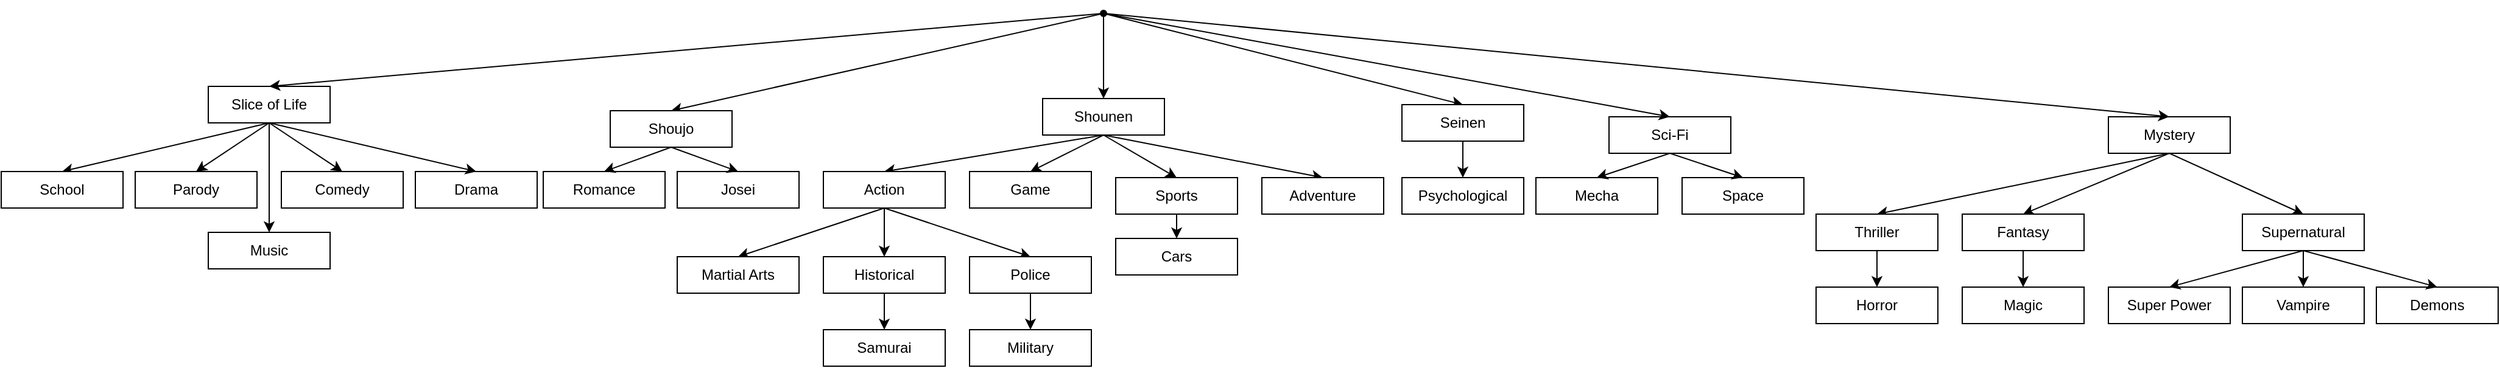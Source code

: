 <mxfile>
    <diagram name="tree" id="T_TveCects20P7zji11H">
        <mxGraphModel dx="3142" dy="1524" grid="1" gridSize="10" guides="1" tooltips="1" connect="1" arrows="1" fold="1" page="1" pageScale="1" pageWidth="850" pageHeight="1100" math="0" shadow="0">
            <root>
                <mxCell id="e2GRMo-Qp5WcUuPlgW_u-0"/>
                <mxCell id="e2GRMo-Qp5WcUuPlgW_u-1" parent="e2GRMo-Qp5WcUuPlgW_u-0"/>
                <mxCell id="e2GRMo-Qp5WcUuPlgW_u-2" value="Parody" style="rounded=0;whiteSpace=wrap;html=1;" vertex="1" parent="e2GRMo-Qp5WcUuPlgW_u-1">
                    <mxGeometry x="-320" y="340" width="100" height="30" as="geometry"/>
                </mxCell>
                <mxCell id="e2GRMo-Qp5WcUuPlgW_u-3" value="Music" style="rounded=0;whiteSpace=wrap;html=1;" vertex="1" parent="e2GRMo-Qp5WcUuPlgW_u-1">
                    <mxGeometry x="-260" y="390" width="100" height="30" as="geometry"/>
                </mxCell>
                <mxCell id="e2GRMo-Qp5WcUuPlgW_u-4" value="Romance" style="rounded=0;whiteSpace=wrap;html=1;" vertex="1" parent="e2GRMo-Qp5WcUuPlgW_u-1">
                    <mxGeometry x="15" y="340" width="100" height="30" as="geometry"/>
                </mxCell>
                <mxCell id="e2GRMo-Qp5WcUuPlgW_u-5" style="edgeStyle=none;html=1;exitX=0.5;exitY=1;exitDx=0;exitDy=0;entryX=0.5;entryY=0;entryDx=0;entryDy=0;" edge="1" parent="e2GRMo-Qp5WcUuPlgW_u-1" source="e2GRMo-Qp5WcUuPlgW_u-8" target="e2GRMo-Qp5WcUuPlgW_u-10">
                    <mxGeometry relative="1" as="geometry"/>
                </mxCell>
                <mxCell id="e2GRMo-Qp5WcUuPlgW_u-6" style="edgeStyle=none;html=1;exitX=0.5;exitY=1;exitDx=0;exitDy=0;entryX=0.5;entryY=0;entryDx=0;entryDy=0;" edge="1" parent="e2GRMo-Qp5WcUuPlgW_u-1" source="e2GRMo-Qp5WcUuPlgW_u-8" target="e2GRMo-Qp5WcUuPlgW_u-28">
                    <mxGeometry relative="1" as="geometry"/>
                </mxCell>
                <mxCell id="e2GRMo-Qp5WcUuPlgW_u-7" style="edgeStyle=none;html=1;exitX=0.5;exitY=1;exitDx=0;exitDy=0;entryX=0.5;entryY=0;entryDx=0;entryDy=0;" edge="1" parent="e2GRMo-Qp5WcUuPlgW_u-1" source="e2GRMo-Qp5WcUuPlgW_u-8" target="e2GRMo-Qp5WcUuPlgW_u-41">
                    <mxGeometry relative="1" as="geometry"/>
                </mxCell>
                <mxCell id="e2GRMo-Qp5WcUuPlgW_u-8" value="Mystery" style="rounded=0;whiteSpace=wrap;html=1;" vertex="1" parent="e2GRMo-Qp5WcUuPlgW_u-1">
                    <mxGeometry x="1300" y="295" width="100" height="30" as="geometry"/>
                </mxCell>
                <mxCell id="e2GRMo-Qp5WcUuPlgW_u-9" style="edgeStyle=none;html=1;exitX=0.5;exitY=1;exitDx=0;exitDy=0;entryX=0.5;entryY=0;entryDx=0;entryDy=0;" edge="1" parent="e2GRMo-Qp5WcUuPlgW_u-1" source="e2GRMo-Qp5WcUuPlgW_u-10" target="e2GRMo-Qp5WcUuPlgW_u-50">
                    <mxGeometry relative="1" as="geometry"/>
                </mxCell>
                <mxCell id="e2GRMo-Qp5WcUuPlgW_u-10" value="Thriller" style="rounded=0;whiteSpace=wrap;html=1;" vertex="1" parent="e2GRMo-Qp5WcUuPlgW_u-1">
                    <mxGeometry x="1060" y="375" width="100" height="30" as="geometry"/>
                </mxCell>
                <mxCell id="e2GRMo-Qp5WcUuPlgW_u-11" value="Space" style="rounded=0;whiteSpace=wrap;html=1;" vertex="1" parent="e2GRMo-Qp5WcUuPlgW_u-1">
                    <mxGeometry x="950" y="345" width="100" height="30" as="geometry"/>
                </mxCell>
                <mxCell id="e2GRMo-Qp5WcUuPlgW_u-12" value="Vampire" style="rounded=0;whiteSpace=wrap;html=1;" vertex="1" parent="e2GRMo-Qp5WcUuPlgW_u-1">
                    <mxGeometry x="1410" y="435" width="100" height="30" as="geometry"/>
                </mxCell>
                <mxCell id="e2GRMo-Qp5WcUuPlgW_u-13" style="edgeStyle=none;html=1;exitX=0.5;exitY=1;exitDx=0;exitDy=0;entryX=0.5;entryY=0;entryDx=0;entryDy=0;" edge="1" parent="e2GRMo-Qp5WcUuPlgW_u-1" source="e2GRMo-Qp5WcUuPlgW_u-14" target="e2GRMo-Qp5WcUuPlgW_u-29">
                    <mxGeometry relative="1" as="geometry"/>
                </mxCell>
                <mxCell id="e2GRMo-Qp5WcUuPlgW_u-14" value="Sports" style="rounded=0;whiteSpace=wrap;html=1;" vertex="1" parent="e2GRMo-Qp5WcUuPlgW_u-1">
                    <mxGeometry x="485" y="345" width="100" height="30" as="geometry"/>
                </mxCell>
                <mxCell id="e2GRMo-Qp5WcUuPlgW_u-15" value="Drama" style="rounded=0;whiteSpace=wrap;html=1;" vertex="1" parent="e2GRMo-Qp5WcUuPlgW_u-1">
                    <mxGeometry x="-90" y="340" width="100" height="30" as="geometry"/>
                </mxCell>
                <mxCell id="e2GRMo-Qp5WcUuPlgW_u-16" value="Game" style="rounded=0;whiteSpace=wrap;html=1;" vertex="1" parent="e2GRMo-Qp5WcUuPlgW_u-1">
                    <mxGeometry x="365" y="340" width="100" height="30" as="geometry"/>
                </mxCell>
                <mxCell id="e2GRMo-Qp5WcUuPlgW_u-17" value="Comedy" style="rounded=0;whiteSpace=wrap;html=1;" vertex="1" parent="e2GRMo-Qp5WcUuPlgW_u-1">
                    <mxGeometry x="-200" y="340" width="100" height="30" as="geometry"/>
                </mxCell>
                <mxCell id="e2GRMo-Qp5WcUuPlgW_u-18" style="edgeStyle=none;html=1;exitX=0.5;exitY=1;exitDx=0;exitDy=0;entryX=0.5;entryY=0;entryDx=0;entryDy=0;" edge="1" parent="e2GRMo-Qp5WcUuPlgW_u-1" source="e2GRMo-Qp5WcUuPlgW_u-23" target="e2GRMo-Qp5WcUuPlgW_u-17">
                    <mxGeometry relative="1" as="geometry"/>
                </mxCell>
                <mxCell id="e2GRMo-Qp5WcUuPlgW_u-19" style="edgeStyle=none;html=1;exitX=0.5;exitY=1;exitDx=0;exitDy=0;entryX=0.5;entryY=0;entryDx=0;entryDy=0;" edge="1" parent="e2GRMo-Qp5WcUuPlgW_u-1" source="e2GRMo-Qp5WcUuPlgW_u-23" target="e2GRMo-Qp5WcUuPlgW_u-2">
                    <mxGeometry relative="1" as="geometry"/>
                </mxCell>
                <mxCell id="e2GRMo-Qp5WcUuPlgW_u-20" style="edgeStyle=none;html=1;exitX=0.5;exitY=1;exitDx=0;exitDy=0;entryX=0.5;entryY=0;entryDx=0;entryDy=0;" edge="1" parent="e2GRMo-Qp5WcUuPlgW_u-1" source="e2GRMo-Qp5WcUuPlgW_u-23" target="e2GRMo-Qp5WcUuPlgW_u-15">
                    <mxGeometry relative="1" as="geometry"/>
                </mxCell>
                <mxCell id="e2GRMo-Qp5WcUuPlgW_u-21" style="edgeStyle=none;html=1;exitX=0.5;exitY=1;exitDx=0;exitDy=0;entryX=0.5;entryY=0;entryDx=0;entryDy=0;" edge="1" parent="e2GRMo-Qp5WcUuPlgW_u-1" source="e2GRMo-Qp5WcUuPlgW_u-23" target="e2GRMo-Qp5WcUuPlgW_u-55">
                    <mxGeometry relative="1" as="geometry"/>
                </mxCell>
                <mxCell id="e2GRMo-Qp5WcUuPlgW_u-22" style="edgeStyle=none;html=1;exitX=0.5;exitY=1;exitDx=0;exitDy=0;entryX=0.5;entryY=0;entryDx=0;entryDy=0;" edge="1" parent="e2GRMo-Qp5WcUuPlgW_u-1" source="e2GRMo-Qp5WcUuPlgW_u-23" target="e2GRMo-Qp5WcUuPlgW_u-3">
                    <mxGeometry relative="1" as="geometry"/>
                </mxCell>
                <mxCell id="e2GRMo-Qp5WcUuPlgW_u-23" value="Slice of Life" style="rounded=0;whiteSpace=wrap;html=1;" vertex="1" parent="e2GRMo-Qp5WcUuPlgW_u-1">
                    <mxGeometry x="-260" y="270" width="100" height="30" as="geometry"/>
                </mxCell>
                <mxCell id="e2GRMo-Qp5WcUuPlgW_u-24" value="Josei" style="rounded=0;whiteSpace=wrap;html=1;" vertex="1" parent="e2GRMo-Qp5WcUuPlgW_u-1">
                    <mxGeometry x="125" y="340" width="100" height="30" as="geometry"/>
                </mxCell>
                <mxCell id="e2GRMo-Qp5WcUuPlgW_u-25" value="Super Power" style="rounded=0;whiteSpace=wrap;html=1;" vertex="1" parent="e2GRMo-Qp5WcUuPlgW_u-1">
                    <mxGeometry x="1300" y="435" width="100" height="30" as="geometry"/>
                </mxCell>
                <mxCell id="e2GRMo-Qp5WcUuPlgW_u-26" value="Magic" style="rounded=0;whiteSpace=wrap;html=1;" vertex="1" parent="e2GRMo-Qp5WcUuPlgW_u-1">
                    <mxGeometry x="1180" y="435" width="100" height="30" as="geometry"/>
                </mxCell>
                <mxCell id="e2GRMo-Qp5WcUuPlgW_u-27" style="edgeStyle=none;html=1;exitX=0.5;exitY=1;exitDx=0;exitDy=0;entryX=0.5;entryY=0;entryDx=0;entryDy=0;" edge="1" parent="e2GRMo-Qp5WcUuPlgW_u-1" source="e2GRMo-Qp5WcUuPlgW_u-28" target="e2GRMo-Qp5WcUuPlgW_u-26">
                    <mxGeometry relative="1" as="geometry"/>
                </mxCell>
                <mxCell id="e2GRMo-Qp5WcUuPlgW_u-28" value="Fantasy" style="rounded=0;whiteSpace=wrap;html=1;" vertex="1" parent="e2GRMo-Qp5WcUuPlgW_u-1">
                    <mxGeometry x="1180" y="375" width="100" height="30" as="geometry"/>
                </mxCell>
                <mxCell id="e2GRMo-Qp5WcUuPlgW_u-29" value="Cars" style="rounded=0;whiteSpace=wrap;html=1;" vertex="1" parent="e2GRMo-Qp5WcUuPlgW_u-1">
                    <mxGeometry x="485" y="395" width="100" height="30" as="geometry"/>
                </mxCell>
                <mxCell id="e2GRMo-Qp5WcUuPlgW_u-30" style="edgeStyle=none;html=1;exitX=0.321;exitY=0.319;exitDx=0;exitDy=0;entryX=0.5;entryY=0;entryDx=0;entryDy=0;exitPerimeter=0;" edge="1" parent="e2GRMo-Qp5WcUuPlgW_u-1" source="e2GRMo-Qp5WcUuPlgW_u-67" target="e2GRMo-Qp5WcUuPlgW_u-33">
                    <mxGeometry relative="1" as="geometry">
                        <mxPoint x="175" y="190" as="sourcePoint"/>
                    </mxGeometry>
                </mxCell>
                <mxCell id="e2GRMo-Qp5WcUuPlgW_u-31" style="edgeStyle=none;html=1;exitX=0.5;exitY=1;exitDx=0;exitDy=0;entryX=0.5;entryY=0;entryDx=0;entryDy=0;" edge="1" parent="e2GRMo-Qp5WcUuPlgW_u-1" source="e2GRMo-Qp5WcUuPlgW_u-33" target="e2GRMo-Qp5WcUuPlgW_u-4">
                    <mxGeometry relative="1" as="geometry"/>
                </mxCell>
                <mxCell id="e2GRMo-Qp5WcUuPlgW_u-32" style="edgeStyle=none;html=1;exitX=0.5;exitY=1;exitDx=0;exitDy=0;entryX=0.5;entryY=0;entryDx=0;entryDy=0;" edge="1" parent="e2GRMo-Qp5WcUuPlgW_u-1" source="e2GRMo-Qp5WcUuPlgW_u-33" target="e2GRMo-Qp5WcUuPlgW_u-24">
                    <mxGeometry relative="1" as="geometry"/>
                </mxCell>
                <mxCell id="e2GRMo-Qp5WcUuPlgW_u-33" value="Shoujo" style="rounded=0;whiteSpace=wrap;html=1;" vertex="1" parent="e2GRMo-Qp5WcUuPlgW_u-1">
                    <mxGeometry x="70" y="290" width="100" height="30" as="geometry"/>
                </mxCell>
                <mxCell id="e2GRMo-Qp5WcUuPlgW_u-34" style="edgeStyle=none;html=1;entryX=0.5;entryY=0;entryDx=0;entryDy=0;" edge="1" parent="e2GRMo-Qp5WcUuPlgW_u-1" source="e2GRMo-Qp5WcUuPlgW_u-67" target="e2GRMo-Qp5WcUuPlgW_u-36">
                    <mxGeometry relative="1" as="geometry">
                        <mxPoint x="175" y="190" as="sourcePoint"/>
                    </mxGeometry>
                </mxCell>
                <mxCell id="e2GRMo-Qp5WcUuPlgW_u-35" style="edgeStyle=none;html=1;" edge="1" parent="e2GRMo-Qp5WcUuPlgW_u-1" source="e2GRMo-Qp5WcUuPlgW_u-36" target="e2GRMo-Qp5WcUuPlgW_u-49">
                    <mxGeometry relative="1" as="geometry"/>
                </mxCell>
                <mxCell id="e2GRMo-Qp5WcUuPlgW_u-36" value="Seinen" style="rounded=0;whiteSpace=wrap;html=1;" vertex="1" parent="e2GRMo-Qp5WcUuPlgW_u-1">
                    <mxGeometry x="720" y="285" width="100" height="30" as="geometry"/>
                </mxCell>
                <mxCell id="e2GRMo-Qp5WcUuPlgW_u-37" value="Demons" style="rounded=0;whiteSpace=wrap;html=1;" vertex="1" parent="e2GRMo-Qp5WcUuPlgW_u-1">
                    <mxGeometry x="1520" y="435" width="100" height="30" as="geometry"/>
                </mxCell>
                <mxCell id="e2GRMo-Qp5WcUuPlgW_u-38" style="edgeStyle=none;html=1;exitX=0.5;exitY=1;exitDx=0;exitDy=0;entryX=0.5;entryY=0;entryDx=0;entryDy=0;" edge="1" parent="e2GRMo-Qp5WcUuPlgW_u-1" source="e2GRMo-Qp5WcUuPlgW_u-41" target="e2GRMo-Qp5WcUuPlgW_u-25">
                    <mxGeometry relative="1" as="geometry"/>
                </mxCell>
                <mxCell id="e2GRMo-Qp5WcUuPlgW_u-39" style="edgeStyle=none;html=1;exitX=0.5;exitY=1;exitDx=0;exitDy=0;entryX=0.5;entryY=0;entryDx=0;entryDy=0;" edge="1" parent="e2GRMo-Qp5WcUuPlgW_u-1" source="e2GRMo-Qp5WcUuPlgW_u-41" target="e2GRMo-Qp5WcUuPlgW_u-37">
                    <mxGeometry relative="1" as="geometry"/>
                </mxCell>
                <mxCell id="e2GRMo-Qp5WcUuPlgW_u-40" style="edgeStyle=none;html=1;exitX=0.5;exitY=1;exitDx=0;exitDy=0;entryX=0.5;entryY=0;entryDx=0;entryDy=0;" edge="1" parent="e2GRMo-Qp5WcUuPlgW_u-1" source="e2GRMo-Qp5WcUuPlgW_u-41" target="e2GRMo-Qp5WcUuPlgW_u-12">
                    <mxGeometry relative="1" as="geometry"/>
                </mxCell>
                <mxCell id="e2GRMo-Qp5WcUuPlgW_u-41" value="Supernatural" style="rounded=0;whiteSpace=wrap;html=1;" vertex="1" parent="e2GRMo-Qp5WcUuPlgW_u-1">
                    <mxGeometry x="1410" y="375" width="100" height="30" as="geometry"/>
                </mxCell>
                <mxCell id="e2GRMo-Qp5WcUuPlgW_u-42" style="edgeStyle=none;html=1;exitX=0.75;exitY=0.414;exitDx=0;exitDy=0;entryX=0.5;entryY=0;entryDx=0;entryDy=0;exitPerimeter=0;" edge="1" parent="e2GRMo-Qp5WcUuPlgW_u-1" source="e2GRMo-Qp5WcUuPlgW_u-67" target="e2GRMo-Qp5WcUuPlgW_u-47">
                    <mxGeometry relative="1" as="geometry">
                        <mxPoint x="175" y="190" as="sourcePoint"/>
                    </mxGeometry>
                </mxCell>
                <mxCell id="e2GRMo-Qp5WcUuPlgW_u-43" style="edgeStyle=none;html=1;exitX=0.5;exitY=1;exitDx=0;exitDy=0;entryX=0.5;entryY=0;entryDx=0;entryDy=0;" edge="1" parent="e2GRMo-Qp5WcUuPlgW_u-1" source="e2GRMo-Qp5WcUuPlgW_u-47" target="e2GRMo-Qp5WcUuPlgW_u-59">
                    <mxGeometry relative="1" as="geometry"/>
                </mxCell>
                <mxCell id="e2GRMo-Qp5WcUuPlgW_u-44" style="edgeStyle=none;html=1;exitX=0.5;exitY=1;exitDx=0;exitDy=0;entryX=0.5;entryY=0;entryDx=0;entryDy=0;" edge="1" parent="e2GRMo-Qp5WcUuPlgW_u-1" source="e2GRMo-Qp5WcUuPlgW_u-47" target="e2GRMo-Qp5WcUuPlgW_u-16">
                    <mxGeometry relative="1" as="geometry"/>
                </mxCell>
                <mxCell id="e2GRMo-Qp5WcUuPlgW_u-45" style="edgeStyle=none;html=1;exitX=0.5;exitY=1;exitDx=0;exitDy=0;entryX=0.5;entryY=0;entryDx=0;entryDy=0;" edge="1" parent="e2GRMo-Qp5WcUuPlgW_u-1" source="e2GRMo-Qp5WcUuPlgW_u-47" target="e2GRMo-Qp5WcUuPlgW_u-14">
                    <mxGeometry relative="1" as="geometry"/>
                </mxCell>
                <mxCell id="e2GRMo-Qp5WcUuPlgW_u-46" style="edgeStyle=none;html=1;exitX=0.5;exitY=1;exitDx=0;exitDy=0;entryX=0.5;entryY=0;entryDx=0;entryDy=0;" edge="1" parent="e2GRMo-Qp5WcUuPlgW_u-1" source="e2GRMo-Qp5WcUuPlgW_u-47" target="e2GRMo-Qp5WcUuPlgW_u-51">
                    <mxGeometry relative="1" as="geometry"/>
                </mxCell>
                <mxCell id="e2GRMo-Qp5WcUuPlgW_u-47" value="Shounen" style="rounded=0;whiteSpace=wrap;html=1;" vertex="1" parent="e2GRMo-Qp5WcUuPlgW_u-1">
                    <mxGeometry x="425" y="280" width="100" height="30" as="geometry"/>
                </mxCell>
                <mxCell id="e2GRMo-Qp5WcUuPlgW_u-48" value="Mecha" style="rounded=0;whiteSpace=wrap;html=1;" vertex="1" parent="e2GRMo-Qp5WcUuPlgW_u-1">
                    <mxGeometry x="830" y="345" width="100" height="30" as="geometry"/>
                </mxCell>
                <mxCell id="e2GRMo-Qp5WcUuPlgW_u-49" value="Psychological" style="rounded=0;whiteSpace=wrap;html=1;" vertex="1" parent="e2GRMo-Qp5WcUuPlgW_u-1">
                    <mxGeometry x="720" y="345" width="100" height="30" as="geometry"/>
                </mxCell>
                <mxCell id="e2GRMo-Qp5WcUuPlgW_u-50" value="Horror" style="rounded=0;whiteSpace=wrap;html=1;" vertex="1" parent="e2GRMo-Qp5WcUuPlgW_u-1">
                    <mxGeometry x="1060" y="435" width="100" height="30" as="geometry"/>
                </mxCell>
                <mxCell id="e2GRMo-Qp5WcUuPlgW_u-51" value="Adventure" style="rounded=0;whiteSpace=wrap;html=1;" vertex="1" parent="e2GRMo-Qp5WcUuPlgW_u-1">
                    <mxGeometry x="605" y="345" width="100" height="30" as="geometry"/>
                </mxCell>
                <mxCell id="e2GRMo-Qp5WcUuPlgW_u-52" style="edgeStyle=none;html=1;exitX=0.5;exitY=1;exitDx=0;exitDy=0;entryX=0.5;entryY=0;entryDx=0;entryDy=0;" edge="1" parent="e2GRMo-Qp5WcUuPlgW_u-1" source="e2GRMo-Qp5WcUuPlgW_u-54" target="e2GRMo-Qp5WcUuPlgW_u-48">
                    <mxGeometry relative="1" as="geometry"/>
                </mxCell>
                <mxCell id="e2GRMo-Qp5WcUuPlgW_u-53" style="edgeStyle=none;html=1;exitX=0.5;exitY=1;exitDx=0;exitDy=0;entryX=0.5;entryY=0;entryDx=0;entryDy=0;" edge="1" parent="e2GRMo-Qp5WcUuPlgW_u-1" source="e2GRMo-Qp5WcUuPlgW_u-54" target="e2GRMo-Qp5WcUuPlgW_u-11">
                    <mxGeometry relative="1" as="geometry"/>
                </mxCell>
                <mxCell id="e2GRMo-Qp5WcUuPlgW_u-54" value="Sci-Fi" style="rounded=0;whiteSpace=wrap;html=1;" vertex="1" parent="e2GRMo-Qp5WcUuPlgW_u-1">
                    <mxGeometry x="890" y="295" width="100" height="30" as="geometry"/>
                </mxCell>
                <mxCell id="e2GRMo-Qp5WcUuPlgW_u-55" value="School" style="rounded=0;whiteSpace=wrap;html=1;" vertex="1" parent="e2GRMo-Qp5WcUuPlgW_u-1">
                    <mxGeometry x="-430" y="340" width="100" height="30" as="geometry"/>
                </mxCell>
                <mxCell id="e2GRMo-Qp5WcUuPlgW_u-56" style="edgeStyle=none;html=1;exitX=0.5;exitY=1;exitDx=0;exitDy=0;entryX=0.5;entryY=0;entryDx=0;entryDy=0;" edge="1" parent="e2GRMo-Qp5WcUuPlgW_u-1" source="e2GRMo-Qp5WcUuPlgW_u-59" target="e2GRMo-Qp5WcUuPlgW_u-60">
                    <mxGeometry relative="1" as="geometry"/>
                </mxCell>
                <mxCell id="e2GRMo-Qp5WcUuPlgW_u-57" style="edgeStyle=none;html=1;exitX=0.5;exitY=1;exitDx=0;exitDy=0;entryX=0.5;entryY=0;entryDx=0;entryDy=0;" edge="1" parent="e2GRMo-Qp5WcUuPlgW_u-1" source="e2GRMo-Qp5WcUuPlgW_u-59" target="e2GRMo-Qp5WcUuPlgW_u-66">
                    <mxGeometry relative="1" as="geometry"/>
                </mxCell>
                <mxCell id="e2GRMo-Qp5WcUuPlgW_u-58" style="edgeStyle=none;html=1;exitX=0.5;exitY=1;exitDx=0;exitDy=0;entryX=0.5;entryY=0;entryDx=0;entryDy=0;" edge="1" parent="e2GRMo-Qp5WcUuPlgW_u-1" source="e2GRMo-Qp5WcUuPlgW_u-59" target="e2GRMo-Qp5WcUuPlgW_u-62">
                    <mxGeometry relative="1" as="geometry"/>
                </mxCell>
                <mxCell id="e2GRMo-Qp5WcUuPlgW_u-59" value="Action" style="rounded=0;whiteSpace=wrap;html=1;" vertex="1" parent="e2GRMo-Qp5WcUuPlgW_u-1">
                    <mxGeometry x="245" y="340" width="100" height="30" as="geometry"/>
                </mxCell>
                <mxCell id="e2GRMo-Qp5WcUuPlgW_u-60" value="Martial Arts" style="rounded=0;whiteSpace=wrap;html=1;" vertex="1" parent="e2GRMo-Qp5WcUuPlgW_u-1">
                    <mxGeometry x="125" y="410" width="100" height="30" as="geometry"/>
                </mxCell>
                <mxCell id="e2GRMo-Qp5WcUuPlgW_u-61" style="edgeStyle=none;html=1;exitX=0.5;exitY=1;exitDx=0;exitDy=0;entryX=0.5;entryY=0;entryDx=0;entryDy=0;" edge="1" parent="e2GRMo-Qp5WcUuPlgW_u-1" source="e2GRMo-Qp5WcUuPlgW_u-62" target="e2GRMo-Qp5WcUuPlgW_u-64">
                    <mxGeometry relative="1" as="geometry"/>
                </mxCell>
                <mxCell id="e2GRMo-Qp5WcUuPlgW_u-62" value="Police" style="rounded=0;whiteSpace=wrap;html=1;" vertex="1" parent="e2GRMo-Qp5WcUuPlgW_u-1">
                    <mxGeometry x="365" y="410" width="100" height="30" as="geometry"/>
                </mxCell>
                <mxCell id="e2GRMo-Qp5WcUuPlgW_u-63" value="Samurai" style="rounded=0;whiteSpace=wrap;html=1;" vertex="1" parent="e2GRMo-Qp5WcUuPlgW_u-1">
                    <mxGeometry x="245" y="470" width="100" height="30" as="geometry"/>
                </mxCell>
                <mxCell id="e2GRMo-Qp5WcUuPlgW_u-64" value="Military" style="rounded=0;whiteSpace=wrap;html=1;" vertex="1" parent="e2GRMo-Qp5WcUuPlgW_u-1">
                    <mxGeometry x="365" y="470" width="100" height="30" as="geometry"/>
                </mxCell>
                <mxCell id="e2GRMo-Qp5WcUuPlgW_u-65" style="edgeStyle=none;html=1;exitX=0.5;exitY=1;exitDx=0;exitDy=0;entryX=0.5;entryY=0;entryDx=0;entryDy=0;" edge="1" parent="e2GRMo-Qp5WcUuPlgW_u-1" source="e2GRMo-Qp5WcUuPlgW_u-66" target="e2GRMo-Qp5WcUuPlgW_u-63">
                    <mxGeometry relative="1" as="geometry"/>
                </mxCell>
                <mxCell id="e2GRMo-Qp5WcUuPlgW_u-66" value="Historical" style="rounded=0;whiteSpace=wrap;html=1;" vertex="1" parent="e2GRMo-Qp5WcUuPlgW_u-1">
                    <mxGeometry x="245" y="410" width="100" height="30" as="geometry"/>
                </mxCell>
                <mxCell id="GUi2ueGtWj6dLucmTmjT-0" style="edgeStyle=none;html=1;entryX=0.5;entryY=0;entryDx=0;entryDy=0;" edge="1" parent="e2GRMo-Qp5WcUuPlgW_u-1" source="e2GRMo-Qp5WcUuPlgW_u-67" target="e2GRMo-Qp5WcUuPlgW_u-23">
                    <mxGeometry relative="1" as="geometry"/>
                </mxCell>
                <mxCell id="GUi2ueGtWj6dLucmTmjT-1" style="edgeStyle=none;html=1;entryX=0.5;entryY=0;entryDx=0;entryDy=0;" edge="1" parent="e2GRMo-Qp5WcUuPlgW_u-1" source="e2GRMo-Qp5WcUuPlgW_u-67" target="e2GRMo-Qp5WcUuPlgW_u-54">
                    <mxGeometry relative="1" as="geometry"/>
                </mxCell>
                <mxCell id="GUi2ueGtWj6dLucmTmjT-2" style="edgeStyle=none;html=1;entryX=0.5;entryY=0;entryDx=0;entryDy=0;" edge="1" parent="e2GRMo-Qp5WcUuPlgW_u-1" source="e2GRMo-Qp5WcUuPlgW_u-67" target="e2GRMo-Qp5WcUuPlgW_u-8">
                    <mxGeometry relative="1" as="geometry"/>
                </mxCell>
                <mxCell id="e2GRMo-Qp5WcUuPlgW_u-67" value="" style="shape=waypoint;sketch=0;fillStyle=solid;size=6;pointerEvents=1;points=[];fillColor=none;resizable=0;rotatable=0;perimeter=centerPerimeter;snapToPoint=1;" vertex="1" parent="e2GRMo-Qp5WcUuPlgW_u-1">
                    <mxGeometry x="465" y="200" width="20" height="20" as="geometry"/>
                </mxCell>
            </root>
        </mxGraphModel>
    </diagram>
    <diagram name="Page-1" id="utDwrU8_goMAkE8UMuTg">
        <mxGraphModel dx="1146" dy="762" grid="1" gridSize="10" guides="1" tooltips="1" connect="1" arrows="1" fold="1" page="1" pageScale="1" pageWidth="850" pageHeight="1100" math="0" shadow="0">
            <root>
                <mxCell id="0"/>
                <mxCell id="1" parent="0"/>
                <mxCell id="OTH4IosmnkzqZAKPpun9-1" value="Parody" style="rounded=0;whiteSpace=wrap;html=1;" parent="1" vertex="1">
                    <mxGeometry x="140" y="100" width="100" height="30" as="geometry"/>
                </mxCell>
                <mxCell id="OTH4IosmnkzqZAKPpun9-2" value="Music" style="rounded=0;whiteSpace=wrap;html=1;" parent="1" vertex="1">
                    <mxGeometry x="200" y="150" width="100" height="30" as="geometry"/>
                </mxCell>
                <mxCell id="OTH4IosmnkzqZAKPpun9-5" value="Romance" style="rounded=0;whiteSpace=wrap;html=1;" parent="1" vertex="1">
                    <mxGeometry x="15" y="340" width="100" height="30" as="geometry"/>
                </mxCell>
                <mxCell id="IEtlDrwHgsG_A0IL7Ucz-43" style="edgeStyle=none;html=1;exitX=0.5;exitY=1;exitDx=0;exitDy=0;entryX=0.5;entryY=0;entryDx=0;entryDy=0;" parent="1" source="OTH4IosmnkzqZAKPpun9-6" target="OTH4IosmnkzqZAKPpun9-7" edge="1">
                    <mxGeometry relative="1" as="geometry"/>
                </mxCell>
                <mxCell id="IEtlDrwHgsG_A0IL7Ucz-44" style="edgeStyle=none;html=1;exitX=0.5;exitY=1;exitDx=0;exitDy=0;entryX=0.5;entryY=0;entryDx=0;entryDy=0;" parent="1" source="OTH4IosmnkzqZAKPpun9-6" target="OTH4IosmnkzqZAKPpun9-26" edge="1">
                    <mxGeometry relative="1" as="geometry"/>
                </mxCell>
                <mxCell id="IEtlDrwHgsG_A0IL7Ucz-45" style="edgeStyle=none;html=1;exitX=0.5;exitY=1;exitDx=0;exitDy=0;entryX=0.5;entryY=0;entryDx=0;entryDy=0;" parent="1" source="OTH4IosmnkzqZAKPpun9-6" target="OTH4IosmnkzqZAKPpun9-33" edge="1">
                    <mxGeometry relative="1" as="geometry"/>
                </mxCell>
                <mxCell id="OTH4IosmnkzqZAKPpun9-6" value="Mystery" style="rounded=0;whiteSpace=wrap;html=1;" parent="1" vertex="1">
                    <mxGeometry x="385" y="550" width="100" height="30" as="geometry"/>
                </mxCell>
                <mxCell id="IEtlDrwHgsG_A0IL7Ucz-36" style="edgeStyle=none;html=1;exitX=0.5;exitY=1;exitDx=0;exitDy=0;entryX=0.5;entryY=0;entryDx=0;entryDy=0;" parent="1" source="OTH4IosmnkzqZAKPpun9-7" target="OTH4IosmnkzqZAKPpun9-39" edge="1">
                    <mxGeometry relative="1" as="geometry"/>
                </mxCell>
                <mxCell id="OTH4IosmnkzqZAKPpun9-7" value="Thriller" style="rounded=0;whiteSpace=wrap;html=1;" parent="1" vertex="1">
                    <mxGeometry x="145" y="630" width="100" height="30" as="geometry"/>
                </mxCell>
                <mxCell id="OTH4IosmnkzqZAKPpun9-8" value="Space" style="rounded=0;whiteSpace=wrap;html=1;" parent="1" vertex="1">
                    <mxGeometry x="690" y="100" width="100" height="30" as="geometry"/>
                </mxCell>
                <mxCell id="OTH4IosmnkzqZAKPpun9-10" value="Vampire" style="rounded=0;whiteSpace=wrap;html=1;" parent="1" vertex="1">
                    <mxGeometry x="495" y="690" width="100" height="30" as="geometry"/>
                </mxCell>
                <mxCell id="IEtlDrwHgsG_A0IL7Ucz-38" style="edgeStyle=none;html=1;exitX=0.5;exitY=1;exitDx=0;exitDy=0;entryX=0.5;entryY=0;entryDx=0;entryDy=0;" parent="1" source="OTH4IosmnkzqZAKPpun9-14" target="OTH4IosmnkzqZAKPpun9-29" edge="1">
                    <mxGeometry relative="1" as="geometry"/>
                </mxCell>
                <mxCell id="OTH4IosmnkzqZAKPpun9-14" value="Sports" style="rounded=0;whiteSpace=wrap;html=1;" parent="1" vertex="1">
                    <mxGeometry x="485" y="345" width="100" height="30" as="geometry"/>
                </mxCell>
                <mxCell id="OTH4IosmnkzqZAKPpun9-15" value="Drama" style="rounded=0;whiteSpace=wrap;html=1;" parent="1" vertex="1">
                    <mxGeometry x="380" y="100" width="100" height="30" as="geometry"/>
                </mxCell>
                <mxCell id="OTH4IosmnkzqZAKPpun9-16" value="Game" style="rounded=0;whiteSpace=wrap;html=1;" parent="1" vertex="1">
                    <mxGeometry x="365" y="340" width="100" height="30" as="geometry"/>
                </mxCell>
                <mxCell id="OTH4IosmnkzqZAKPpun9-17" value="Comedy" style="rounded=0;whiteSpace=wrap;html=1;" parent="1" vertex="1">
                    <mxGeometry x="260" y="100" width="100" height="30" as="geometry"/>
                </mxCell>
                <mxCell id="IEtlDrwHgsG_A0IL7Ucz-23" style="edgeStyle=none;html=1;exitX=0.5;exitY=1;exitDx=0;exitDy=0;entryX=0.5;entryY=0;entryDx=0;entryDy=0;" parent="1" source="OTH4IosmnkzqZAKPpun9-18" target="OTH4IosmnkzqZAKPpun9-17" edge="1">
                    <mxGeometry relative="1" as="geometry"/>
                </mxCell>
                <mxCell id="IEtlDrwHgsG_A0IL7Ucz-24" style="edgeStyle=none;html=1;exitX=0.5;exitY=1;exitDx=0;exitDy=0;entryX=0.5;entryY=0;entryDx=0;entryDy=0;" parent="1" source="OTH4IosmnkzqZAKPpun9-18" target="OTH4IosmnkzqZAKPpun9-1" edge="1">
                    <mxGeometry relative="1" as="geometry"/>
                </mxCell>
                <mxCell id="IEtlDrwHgsG_A0IL7Ucz-25" style="edgeStyle=none;html=1;exitX=0.5;exitY=1;exitDx=0;exitDy=0;entryX=0.5;entryY=0;entryDx=0;entryDy=0;" parent="1" source="OTH4IosmnkzqZAKPpun9-18" target="OTH4IosmnkzqZAKPpun9-15" edge="1">
                    <mxGeometry relative="1" as="geometry"/>
                </mxCell>
                <mxCell id="IEtlDrwHgsG_A0IL7Ucz-28" style="edgeStyle=none;html=1;exitX=0.5;exitY=1;exitDx=0;exitDy=0;entryX=0.5;entryY=0;entryDx=0;entryDy=0;" parent="1" source="OTH4IosmnkzqZAKPpun9-18" target="OTH4IosmnkzqZAKPpun9-44" edge="1">
                    <mxGeometry relative="1" as="geometry"/>
                </mxCell>
                <mxCell id="IEtlDrwHgsG_A0IL7Ucz-39" style="edgeStyle=none;html=1;exitX=0.5;exitY=1;exitDx=0;exitDy=0;entryX=0.5;entryY=0;entryDx=0;entryDy=0;" parent="1" source="OTH4IosmnkzqZAKPpun9-18" target="OTH4IosmnkzqZAKPpun9-2" edge="1">
                    <mxGeometry relative="1" as="geometry"/>
                </mxCell>
                <mxCell id="OTH4IosmnkzqZAKPpun9-18" value="Slice of Life" style="rounded=0;whiteSpace=wrap;html=1;" parent="1" vertex="1">
                    <mxGeometry x="200" y="30" width="100" height="30" as="geometry"/>
                </mxCell>
                <mxCell id="OTH4IosmnkzqZAKPpun9-19" value="Josei" style="rounded=0;whiteSpace=wrap;html=1;" parent="1" vertex="1">
                    <mxGeometry x="125" y="340" width="100" height="30" as="geometry"/>
                </mxCell>
                <mxCell id="OTH4IosmnkzqZAKPpun9-20" value="Super Power" style="rounded=0;whiteSpace=wrap;html=1;" parent="1" vertex="1">
                    <mxGeometry x="385" y="690" width="100" height="30" as="geometry"/>
                </mxCell>
                <mxCell id="OTH4IosmnkzqZAKPpun9-21" value="Magic" style="rounded=0;whiteSpace=wrap;html=1;" parent="1" vertex="1">
                    <mxGeometry x="265" y="690" width="100" height="30" as="geometry"/>
                </mxCell>
                <mxCell id="IEtlDrwHgsG_A0IL7Ucz-37" style="edgeStyle=none;html=1;exitX=0.5;exitY=1;exitDx=0;exitDy=0;entryX=0.5;entryY=0;entryDx=0;entryDy=0;" parent="1" source="OTH4IosmnkzqZAKPpun9-26" target="OTH4IosmnkzqZAKPpun9-21" edge="1">
                    <mxGeometry relative="1" as="geometry"/>
                </mxCell>
                <mxCell id="OTH4IosmnkzqZAKPpun9-26" value="Fantasy" style="rounded=0;whiteSpace=wrap;html=1;" parent="1" vertex="1">
                    <mxGeometry x="265" y="630" width="100" height="30" as="geometry"/>
                </mxCell>
                <mxCell id="OTH4IosmnkzqZAKPpun9-29" value="Cars" style="rounded=0;whiteSpace=wrap;html=1;" parent="1" vertex="1">
                    <mxGeometry x="485" y="395" width="100" height="30" as="geometry"/>
                </mxCell>
                <mxCell id="IEtlDrwHgsG_A0IL7Ucz-1" style="edgeStyle=none;html=1;exitX=0.321;exitY=0.319;exitDx=0;exitDy=0;entryX=0.5;entryY=0;entryDx=0;entryDy=0;exitPerimeter=0;" parent="1" source="IEtlDrwHgsG_A0IL7Ucz-46" target="OTH4IosmnkzqZAKPpun9-30" edge="1">
                    <mxGeometry relative="1" as="geometry">
                        <mxPoint x="175" y="190" as="sourcePoint"/>
                    </mxGeometry>
                </mxCell>
                <mxCell id="IEtlDrwHgsG_A0IL7Ucz-26" style="edgeStyle=none;html=1;exitX=0.5;exitY=1;exitDx=0;exitDy=0;entryX=0.5;entryY=0;entryDx=0;entryDy=0;" parent="1" source="OTH4IosmnkzqZAKPpun9-30" target="OTH4IosmnkzqZAKPpun9-5" edge="1">
                    <mxGeometry relative="1" as="geometry"/>
                </mxCell>
                <mxCell id="IEtlDrwHgsG_A0IL7Ucz-31" style="edgeStyle=none;html=1;exitX=0.5;exitY=1;exitDx=0;exitDy=0;entryX=0.5;entryY=0;entryDx=0;entryDy=0;" parent="1" source="OTH4IosmnkzqZAKPpun9-30" target="OTH4IosmnkzqZAKPpun9-19" edge="1">
                    <mxGeometry relative="1" as="geometry"/>
                </mxCell>
                <mxCell id="OTH4IosmnkzqZAKPpun9-30" value="Shoujo" style="rounded=0;whiteSpace=wrap;html=1;" parent="1" vertex="1">
                    <mxGeometry x="70" y="290" width="100" height="30" as="geometry"/>
                </mxCell>
                <mxCell id="IEtlDrwHgsG_A0IL7Ucz-2" style="edgeStyle=none;html=1;entryX=0.5;entryY=0;entryDx=0;entryDy=0;" parent="1" source="IEtlDrwHgsG_A0IL7Ucz-46" target="OTH4IosmnkzqZAKPpun9-31" edge="1">
                    <mxGeometry relative="1" as="geometry">
                        <mxPoint x="175" y="190" as="sourcePoint"/>
                    </mxGeometry>
                </mxCell>
                <mxCell id="IEtlDrwHgsG_A0IL7Ucz-10" style="edgeStyle=none;html=1;" parent="1" source="OTH4IosmnkzqZAKPpun9-31" target="OTH4IosmnkzqZAKPpun9-38" edge="1">
                    <mxGeometry relative="1" as="geometry"/>
                </mxCell>
                <mxCell id="OTH4IosmnkzqZAKPpun9-31" value="Seinen" style="rounded=0;whiteSpace=wrap;html=1;" parent="1" vertex="1">
                    <mxGeometry x="730" y="285" width="100" height="30" as="geometry"/>
                </mxCell>
                <mxCell id="OTH4IosmnkzqZAKPpun9-32" value="Demons" style="rounded=0;whiteSpace=wrap;html=1;" parent="1" vertex="1">
                    <mxGeometry x="605" y="690" width="100" height="30" as="geometry"/>
                </mxCell>
                <mxCell id="IEtlDrwHgsG_A0IL7Ucz-32" style="edgeStyle=none;html=1;exitX=0.5;exitY=1;exitDx=0;exitDy=0;entryX=0.5;entryY=0;entryDx=0;entryDy=0;" parent="1" source="OTH4IosmnkzqZAKPpun9-33" target="OTH4IosmnkzqZAKPpun9-20" edge="1">
                    <mxGeometry relative="1" as="geometry"/>
                </mxCell>
                <mxCell id="IEtlDrwHgsG_A0IL7Ucz-33" style="edgeStyle=none;html=1;exitX=0.5;exitY=1;exitDx=0;exitDy=0;entryX=0.5;entryY=0;entryDx=0;entryDy=0;" parent="1" source="OTH4IosmnkzqZAKPpun9-33" target="OTH4IosmnkzqZAKPpun9-32" edge="1">
                    <mxGeometry relative="1" as="geometry"/>
                </mxCell>
                <mxCell id="IEtlDrwHgsG_A0IL7Ucz-34" style="edgeStyle=none;html=1;exitX=0.5;exitY=1;exitDx=0;exitDy=0;entryX=0.5;entryY=0;entryDx=0;entryDy=0;" parent="1" source="OTH4IosmnkzqZAKPpun9-33" target="OTH4IosmnkzqZAKPpun9-10" edge="1">
                    <mxGeometry relative="1" as="geometry"/>
                </mxCell>
                <mxCell id="OTH4IosmnkzqZAKPpun9-33" value="Supernatural" style="rounded=0;whiteSpace=wrap;html=1;" parent="1" vertex="1">
                    <mxGeometry x="495" y="630" width="100" height="30" as="geometry"/>
                </mxCell>
                <mxCell id="IEtlDrwHgsG_A0IL7Ucz-3" style="edgeStyle=none;html=1;exitX=0.75;exitY=0.414;exitDx=0;exitDy=0;entryX=0.5;entryY=0;entryDx=0;entryDy=0;exitPerimeter=0;" parent="1" source="IEtlDrwHgsG_A0IL7Ucz-46" target="OTH4IosmnkzqZAKPpun9-34" edge="1">
                    <mxGeometry relative="1" as="geometry">
                        <mxPoint x="175" y="190" as="sourcePoint"/>
                    </mxGeometry>
                </mxCell>
                <mxCell id="IEtlDrwHgsG_A0IL7Ucz-22" style="edgeStyle=none;html=1;exitX=0.5;exitY=1;exitDx=0;exitDy=0;entryX=0.5;entryY=0;entryDx=0;entryDy=0;" parent="1" source="OTH4IosmnkzqZAKPpun9-34" target="IEtlDrwHgsG_A0IL7Ucz-14" edge="1">
                    <mxGeometry relative="1" as="geometry"/>
                </mxCell>
                <mxCell id="IEtlDrwHgsG_A0IL7Ucz-40" style="edgeStyle=none;html=1;exitX=0.5;exitY=1;exitDx=0;exitDy=0;entryX=0.5;entryY=0;entryDx=0;entryDy=0;" parent="1" source="OTH4IosmnkzqZAKPpun9-34" target="OTH4IosmnkzqZAKPpun9-16" edge="1">
                    <mxGeometry relative="1" as="geometry"/>
                </mxCell>
                <mxCell id="IEtlDrwHgsG_A0IL7Ucz-41" style="edgeStyle=none;html=1;exitX=0.5;exitY=1;exitDx=0;exitDy=0;entryX=0.5;entryY=0;entryDx=0;entryDy=0;" parent="1" source="OTH4IosmnkzqZAKPpun9-34" target="OTH4IosmnkzqZAKPpun9-14" edge="1">
                    <mxGeometry relative="1" as="geometry"/>
                </mxCell>
                <mxCell id="IEtlDrwHgsG_A0IL7Ucz-42" style="edgeStyle=none;html=1;exitX=0.5;exitY=1;exitDx=0;exitDy=0;entryX=0.5;entryY=0;entryDx=0;entryDy=0;" parent="1" source="OTH4IosmnkzqZAKPpun9-34" target="OTH4IosmnkzqZAKPpun9-40" edge="1">
                    <mxGeometry relative="1" as="geometry"/>
                </mxCell>
                <mxCell id="OTH4IosmnkzqZAKPpun9-34" value="Shounen" style="rounded=0;whiteSpace=wrap;html=1;" parent="1" vertex="1">
                    <mxGeometry x="425" y="280" width="100" height="30" as="geometry"/>
                </mxCell>
                <mxCell id="OTH4IosmnkzqZAKPpun9-35" value="Mecha" style="rounded=0;whiteSpace=wrap;html=1;" parent="1" vertex="1">
                    <mxGeometry x="530" y="100" width="100" height="30" as="geometry"/>
                </mxCell>
                <mxCell id="OTH4IosmnkzqZAKPpun9-38" value="Psychological" style="rounded=0;whiteSpace=wrap;html=1;" parent="1" vertex="1">
                    <mxGeometry x="730" y="345" width="100" height="30" as="geometry"/>
                </mxCell>
                <mxCell id="OTH4IosmnkzqZAKPpun9-39" value="Horror" style="rounded=0;whiteSpace=wrap;html=1;" parent="1" vertex="1">
                    <mxGeometry x="145" y="690" width="100" height="30" as="geometry"/>
                </mxCell>
                <mxCell id="OTH4IosmnkzqZAKPpun9-40" value="Adventure" style="rounded=0;whiteSpace=wrap;html=1;" parent="1" vertex="1">
                    <mxGeometry x="605" y="345" width="100" height="30" as="geometry"/>
                </mxCell>
                <mxCell id="IEtlDrwHgsG_A0IL7Ucz-29" style="edgeStyle=none;html=1;exitX=0.5;exitY=1;exitDx=0;exitDy=0;entryX=0.5;entryY=0;entryDx=0;entryDy=0;" parent="1" source="OTH4IosmnkzqZAKPpun9-43" target="OTH4IosmnkzqZAKPpun9-35" edge="1">
                    <mxGeometry relative="1" as="geometry"/>
                </mxCell>
                <mxCell id="IEtlDrwHgsG_A0IL7Ucz-30" style="edgeStyle=none;html=1;exitX=0.5;exitY=1;exitDx=0;exitDy=0;entryX=0.5;entryY=0;entryDx=0;entryDy=0;" parent="1" source="OTH4IosmnkzqZAKPpun9-43" target="OTH4IosmnkzqZAKPpun9-8" edge="1">
                    <mxGeometry relative="1" as="geometry"/>
                </mxCell>
                <mxCell id="OTH4IosmnkzqZAKPpun9-43" value="Sci-Fi" style="rounded=0;whiteSpace=wrap;html=1;" parent="1" vertex="1">
                    <mxGeometry x="610" y="30" width="100" height="30" as="geometry"/>
                </mxCell>
                <mxCell id="OTH4IosmnkzqZAKPpun9-44" value="School" style="rounded=0;whiteSpace=wrap;html=1;" parent="1" vertex="1">
                    <mxGeometry x="20" y="100" width="100" height="30" as="geometry"/>
                </mxCell>
                <mxCell id="IEtlDrwHgsG_A0IL7Ucz-11" style="edgeStyle=none;html=1;exitX=0.5;exitY=1;exitDx=0;exitDy=0;entryX=0.5;entryY=0;entryDx=0;entryDy=0;" parent="1" source="IEtlDrwHgsG_A0IL7Ucz-14" target="IEtlDrwHgsG_A0IL7Ucz-15" edge="1">
                    <mxGeometry relative="1" as="geometry"/>
                </mxCell>
                <mxCell id="IEtlDrwHgsG_A0IL7Ucz-12" style="edgeStyle=none;html=1;exitX=0.5;exitY=1;exitDx=0;exitDy=0;entryX=0.5;entryY=0;entryDx=0;entryDy=0;" parent="1" source="IEtlDrwHgsG_A0IL7Ucz-14" target="IEtlDrwHgsG_A0IL7Ucz-21" edge="1">
                    <mxGeometry relative="1" as="geometry"/>
                </mxCell>
                <mxCell id="IEtlDrwHgsG_A0IL7Ucz-13" style="edgeStyle=none;html=1;exitX=0.5;exitY=1;exitDx=0;exitDy=0;entryX=0.5;entryY=0;entryDx=0;entryDy=0;" parent="1" source="IEtlDrwHgsG_A0IL7Ucz-14" target="IEtlDrwHgsG_A0IL7Ucz-17" edge="1">
                    <mxGeometry relative="1" as="geometry"/>
                </mxCell>
                <mxCell id="IEtlDrwHgsG_A0IL7Ucz-14" value="Action" style="rounded=0;whiteSpace=wrap;html=1;" parent="1" vertex="1">
                    <mxGeometry x="245" y="340" width="100" height="30" as="geometry"/>
                </mxCell>
                <mxCell id="IEtlDrwHgsG_A0IL7Ucz-15" value="Martial Arts" style="rounded=0;whiteSpace=wrap;html=1;" parent="1" vertex="1">
                    <mxGeometry x="125" y="410" width="100" height="30" as="geometry"/>
                </mxCell>
                <mxCell id="IEtlDrwHgsG_A0IL7Ucz-16" style="edgeStyle=none;html=1;exitX=0.5;exitY=1;exitDx=0;exitDy=0;entryX=0.5;entryY=0;entryDx=0;entryDy=0;" parent="1" source="IEtlDrwHgsG_A0IL7Ucz-17" target="IEtlDrwHgsG_A0IL7Ucz-19" edge="1">
                    <mxGeometry relative="1" as="geometry"/>
                </mxCell>
                <mxCell id="IEtlDrwHgsG_A0IL7Ucz-17" value="Police" style="rounded=0;whiteSpace=wrap;html=1;" parent="1" vertex="1">
                    <mxGeometry x="365" y="410" width="100" height="30" as="geometry"/>
                </mxCell>
                <mxCell id="IEtlDrwHgsG_A0IL7Ucz-18" value="Samurai" style="rounded=0;whiteSpace=wrap;html=1;" parent="1" vertex="1">
                    <mxGeometry x="245" y="470" width="100" height="30" as="geometry"/>
                </mxCell>
                <mxCell id="IEtlDrwHgsG_A0IL7Ucz-19" value="Military" style="rounded=0;whiteSpace=wrap;html=1;" parent="1" vertex="1">
                    <mxGeometry x="365" y="470" width="100" height="30" as="geometry"/>
                </mxCell>
                <mxCell id="IEtlDrwHgsG_A0IL7Ucz-20" style="edgeStyle=none;html=1;exitX=0.5;exitY=1;exitDx=0;exitDy=0;entryX=0.5;entryY=0;entryDx=0;entryDy=0;" parent="1" source="IEtlDrwHgsG_A0IL7Ucz-21" target="IEtlDrwHgsG_A0IL7Ucz-18" edge="1">
                    <mxGeometry relative="1" as="geometry"/>
                </mxCell>
                <mxCell id="IEtlDrwHgsG_A0IL7Ucz-21" value="Historical" style="rounded=0;whiteSpace=wrap;html=1;" parent="1" vertex="1">
                    <mxGeometry x="245" y="410" width="100" height="30" as="geometry"/>
                </mxCell>
                <mxCell id="IEtlDrwHgsG_A0IL7Ucz-46" value="" style="shape=waypoint;sketch=0;fillStyle=solid;size=6;pointerEvents=1;points=[];fillColor=none;resizable=0;rotatable=0;perimeter=centerPerimeter;snapToPoint=1;" parent="1" vertex="1">
                    <mxGeometry x="465" y="200" width="20" height="20" as="geometry"/>
                </mxCell>
            </root>
        </mxGraphModel>
    </diagram>
    <diagram name="Copy of Page-1" id="59PII9HWpfZlovXzyupa">
        <mxGraphModel dx="1146" dy="762" grid="1" gridSize="10" guides="1" tooltips="1" connect="1" arrows="1" fold="1" page="1" pageScale="1" pageWidth="850" pageHeight="1100" math="0" shadow="0">
            <root>
                <mxCell id="XeTJtYJtfuagwq0LGunk-0"/>
                <mxCell id="XeTJtYJtfuagwq0LGunk-1" parent="XeTJtYJtfuagwq0LGunk-0"/>
                <mxCell id="XeTJtYJtfuagwq0LGunk-2" value="Parody" style="rounded=0;whiteSpace=wrap;html=1;" parent="XeTJtYJtfuagwq0LGunk-1" vertex="1">
                    <mxGeometry x="230" y="350" width="100" height="30" as="geometry"/>
                </mxCell>
                <mxCell id="XeTJtYJtfuagwq0LGunk-3" value="Music" style="rounded=0;whiteSpace=wrap;html=1;" parent="XeTJtYJtfuagwq0LGunk-1" vertex="1">
                    <mxGeometry x="110" y="665" width="100" height="30" as="geometry"/>
                </mxCell>
                <mxCell id="XeTJtYJtfuagwq0LGunk-4" value="Action" style="rounded=0;whiteSpace=wrap;html=1;" parent="XeTJtYJtfuagwq0LGunk-1" vertex="1">
                    <mxGeometry x="70" y="350" width="100" height="30" as="geometry"/>
                </mxCell>
                <mxCell id="XeTJtYJtfuagwq0LGunk-5" value="Romance" style="rounded=0;whiteSpace=wrap;html=1;" parent="XeTJtYJtfuagwq0LGunk-1" vertex="1">
                    <mxGeometry x="230" y="470" width="100" height="30" as="geometry"/>
                </mxCell>
                <mxCell id="XeTJtYJtfuagwq0LGunk-6" value="Mystery" style="rounded=0;whiteSpace=wrap;html=1;" parent="XeTJtYJtfuagwq0LGunk-1" vertex="1">
                    <mxGeometry x="800" y="710" width="100" height="30" as="geometry"/>
                </mxCell>
                <mxCell id="XeTJtYJtfuagwq0LGunk-7" value="Thriller" style="rounded=0;whiteSpace=wrap;html=1;" parent="XeTJtYJtfuagwq0LGunk-1" vertex="1">
                    <mxGeometry x="800" y="750" width="100" height="30" as="geometry"/>
                </mxCell>
                <mxCell id="XeTJtYJtfuagwq0LGunk-8" value="Space" style="rounded=0;whiteSpace=wrap;html=1;" parent="XeTJtYJtfuagwq0LGunk-1" vertex="1">
                    <mxGeometry x="420" y="530" width="100" height="30" as="geometry"/>
                </mxCell>
                <mxCell id="XeTJtYJtfuagwq0LGunk-9" value="Vampire" style="rounded=0;whiteSpace=wrap;html=1;" parent="XeTJtYJtfuagwq0LGunk-1" vertex="1">
                    <mxGeometry x="800" y="790" width="100" height="30" as="geometry"/>
                </mxCell>
                <mxCell id="XeTJtYJtfuagwq0LGunk-10" value="Martial Arts" style="rounded=0;whiteSpace=wrap;html=1;" parent="XeTJtYJtfuagwq0LGunk-1" vertex="1">
                    <mxGeometry x="70" y="500" width="100" height="30" as="geometry"/>
                </mxCell>
                <mxCell id="XeTJtYJtfuagwq0LGunk-11" value="Sports" style="rounded=0;whiteSpace=wrap;html=1;" parent="XeTJtYJtfuagwq0LGunk-1" vertex="1">
                    <mxGeometry x="280" y="770" width="100" height="30" as="geometry"/>
                </mxCell>
                <mxCell id="XeTJtYJtfuagwq0LGunk-12" value="Drama" style="rounded=0;whiteSpace=wrap;html=1;" parent="XeTJtYJtfuagwq0LGunk-1" vertex="1">
                    <mxGeometry x="230" y="410" width="100" height="30" as="geometry"/>
                </mxCell>
                <mxCell id="XeTJtYJtfuagwq0LGunk-13" value="Game" style="rounded=0;whiteSpace=wrap;html=1;" parent="XeTJtYJtfuagwq0LGunk-1" vertex="1">
                    <mxGeometry x="280" y="740" width="100" height="30" as="geometry"/>
                </mxCell>
                <mxCell id="XeTJtYJtfuagwq0LGunk-14" value="Comedy" style="rounded=0;whiteSpace=wrap;html=1;" parent="XeTJtYJtfuagwq0LGunk-1" vertex="1">
                    <mxGeometry x="230" y="380" width="100" height="30" as="geometry"/>
                </mxCell>
                <mxCell id="XeTJtYJtfuagwq0LGunk-15" value="Slice of Life" style="rounded=0;whiteSpace=wrap;html=1;" parent="XeTJtYJtfuagwq0LGunk-1" vertex="1">
                    <mxGeometry x="230" y="320" width="100" height="30" as="geometry"/>
                </mxCell>
                <mxCell id="XeTJtYJtfuagwq0LGunk-16" value="Josei" style="rounded=0;whiteSpace=wrap;html=1;" parent="XeTJtYJtfuagwq0LGunk-1" vertex="1">
                    <mxGeometry x="400" y="350" width="100" height="30" as="geometry"/>
                </mxCell>
                <mxCell id="XeTJtYJtfuagwq0LGunk-17" value="Super Power" style="rounded=0;whiteSpace=wrap;html=1;" parent="XeTJtYJtfuagwq0LGunk-1" vertex="1">
                    <mxGeometry x="900" y="790" width="100" height="30" as="geometry"/>
                </mxCell>
                <mxCell id="XeTJtYJtfuagwq0LGunk-18" value="Magic" style="rounded=0;whiteSpace=wrap;html=1;" parent="XeTJtYJtfuagwq0LGunk-1" vertex="1">
                    <mxGeometry x="900" y="830" width="100" height="30" as="geometry"/>
                </mxCell>
                <mxCell id="XeTJtYJtfuagwq0LGunk-19" value="Police" style="rounded=0;whiteSpace=wrap;html=1;" parent="XeTJtYJtfuagwq0LGunk-1" vertex="1">
                    <mxGeometry x="70" y="410" width="100" height="30" as="geometry"/>
                </mxCell>
                <mxCell id="XeTJtYJtfuagwq0LGunk-20" value="Fantasy" style="rounded=0;whiteSpace=wrap;html=1;" parent="XeTJtYJtfuagwq0LGunk-1" vertex="1">
                    <mxGeometry x="850" y="670" width="100" height="30" as="geometry"/>
                </mxCell>
                <mxCell id="XeTJtYJtfuagwq0LGunk-21" value="Samurai" style="rounded=0;whiteSpace=wrap;html=1;" parent="XeTJtYJtfuagwq0LGunk-1" vertex="1">
                    <mxGeometry x="70" y="380" width="100" height="30" as="geometry"/>
                </mxCell>
                <mxCell id="XeTJtYJtfuagwq0LGunk-22" value="Dementia" style="rounded=0;whiteSpace=wrap;html=1;" parent="XeTJtYJtfuagwq0LGunk-1" vertex="1">
                    <mxGeometry x="450" y="840" width="100" height="30" as="geometry"/>
                </mxCell>
                <mxCell id="XeTJtYJtfuagwq0LGunk-23" value="Cars" style="rounded=0;whiteSpace=wrap;html=1;" parent="XeTJtYJtfuagwq0LGunk-1" vertex="1">
                    <mxGeometry x="280" y="800" width="100" height="30" as="geometry"/>
                </mxCell>
                <mxCell id="XeTJtYJtfuagwq0LGunk-24" value="Shoujo" style="rounded=0;whiteSpace=wrap;html=1;" parent="XeTJtYJtfuagwq0LGunk-1" vertex="1">
                    <mxGeometry x="710" y="290" width="100" height="30" as="geometry"/>
                </mxCell>
                <mxCell id="XeTJtYJtfuagwq0LGunk-25" value="Seinen" style="rounded=0;whiteSpace=wrap;html=1;" parent="XeTJtYJtfuagwq0LGunk-1" vertex="1">
                    <mxGeometry x="900" y="290" width="100" height="30" as="geometry"/>
                </mxCell>
                <mxCell id="XeTJtYJtfuagwq0LGunk-26" value="Demons" style="rounded=0;whiteSpace=wrap;html=1;" parent="XeTJtYJtfuagwq0LGunk-1" vertex="1">
                    <mxGeometry x="800" y="830" width="100" height="30" as="geometry"/>
                </mxCell>
                <mxCell id="XeTJtYJtfuagwq0LGunk-27" value="Supernatural" style="rounded=0;whiteSpace=wrap;html=1;" parent="XeTJtYJtfuagwq0LGunk-1" vertex="1">
                    <mxGeometry x="900" y="750" width="100" height="30" as="geometry"/>
                </mxCell>
                <mxCell id="XeTJtYJtfuagwq0LGunk-28" value="Shounen" style="rounded=0;whiteSpace=wrap;html=1;" parent="XeTJtYJtfuagwq0LGunk-1" vertex="1">
                    <mxGeometry x="1100" y="290" width="100" height="30" as="geometry"/>
                </mxCell>
                <mxCell id="XeTJtYJtfuagwq0LGunk-29" value="Mecha" style="rounded=0;whiteSpace=wrap;html=1;" parent="XeTJtYJtfuagwq0LGunk-1" vertex="1">
                    <mxGeometry x="270" y="620" width="100" height="30" as="geometry"/>
                </mxCell>
                <mxCell id="XeTJtYJtfuagwq0LGunk-30" value="Kids" style="rounded=0;whiteSpace=wrap;html=1;" parent="XeTJtYJtfuagwq0LGunk-1" vertex="1">
                    <mxGeometry x="470" y="470" width="100" height="30" as="geometry"/>
                </mxCell>
                <mxCell id="XeTJtYJtfuagwq0LGunk-31" value="Psychological" style="rounded=0;whiteSpace=wrap;html=1;" parent="XeTJtYJtfuagwq0LGunk-1" vertex="1">
                    <mxGeometry x="230" y="440" width="100" height="30" as="geometry"/>
                </mxCell>
                <mxCell id="XeTJtYJtfuagwq0LGunk-32" value="Horror" style="rounded=0;whiteSpace=wrap;html=1;" parent="XeTJtYJtfuagwq0LGunk-1" vertex="1">
                    <mxGeometry x="900" y="710" width="100" height="30" as="geometry"/>
                </mxCell>
                <mxCell id="XeTJtYJtfuagwq0LGunk-33" value="Adventure" style="rounded=0;whiteSpace=wrap;html=1;" parent="XeTJtYJtfuagwq0LGunk-1" vertex="1">
                    <mxGeometry x="400" y="290" width="100" height="30" as="geometry"/>
                </mxCell>
                <mxCell id="XeTJtYJtfuagwq0LGunk-34" value="Military" style="rounded=0;whiteSpace=wrap;html=1;" parent="XeTJtYJtfuagwq0LGunk-1" vertex="1">
                    <mxGeometry x="70" y="470" width="100" height="30" as="geometry"/>
                </mxCell>
                <mxCell id="XeTJtYJtfuagwq0LGunk-35" value="Sci-Fi" style="rounded=0;whiteSpace=wrap;html=1;" parent="XeTJtYJtfuagwq0LGunk-1" vertex="1">
                    <mxGeometry x="270" y="590" width="100" height="30" as="geometry"/>
                </mxCell>
                <mxCell id="XeTJtYJtfuagwq0LGunk-36" value="School" style="rounded=0;whiteSpace=wrap;html=1;" parent="XeTJtYJtfuagwq0LGunk-1" vertex="1">
                    <mxGeometry x="120" y="755" width="100" height="30" as="geometry"/>
                </mxCell>
                <mxCell id="XeTJtYJtfuagwq0LGunk-37" value="Historical" style="rounded=0;whiteSpace=wrap;html=1;" parent="XeTJtYJtfuagwq0LGunk-1" vertex="1">
                    <mxGeometry x="70" y="440" width="100" height="30" as="geometry"/>
                </mxCell>
                <mxCell id="XeTJtYJtfuagwq0LGunk-38" value="Mythic" style="text;html=1;strokeColor=none;fillColor=none;align=center;verticalAlign=middle;whiteSpace=wrap;rounded=0;" parent="XeTJtYJtfuagwq0LGunk-1" vertex="1">
                    <mxGeometry x="750" y="670" width="60" height="30" as="geometry"/>
                </mxCell>
            </root>
        </mxGraphModel>
    </diagram>
</mxfile>